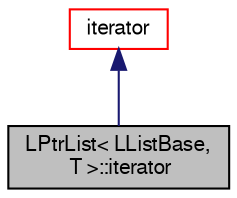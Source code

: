 digraph "LPtrList&lt; LListBase, T &gt;::iterator"
{
  bgcolor="transparent";
  edge [fontname="FreeSans",fontsize="10",labelfontname="FreeSans",labelfontsize="10"];
  node [fontname="FreeSans",fontsize="10",shape=record];
  Node0 [label="LPtrList\< LListBase,\l T \>::iterator",height=0.2,width=0.4,color="black", fillcolor="grey75", style="filled", fontcolor="black"];
  Node1 -> Node0 [dir="back",color="midnightblue",fontsize="10",style="solid",fontname="FreeSans"];
  Node1 [label="iterator",height=0.2,width=0.4,color="red",URL="$a25770.html",tooltip="An STL-conforming iterator. "];
}
